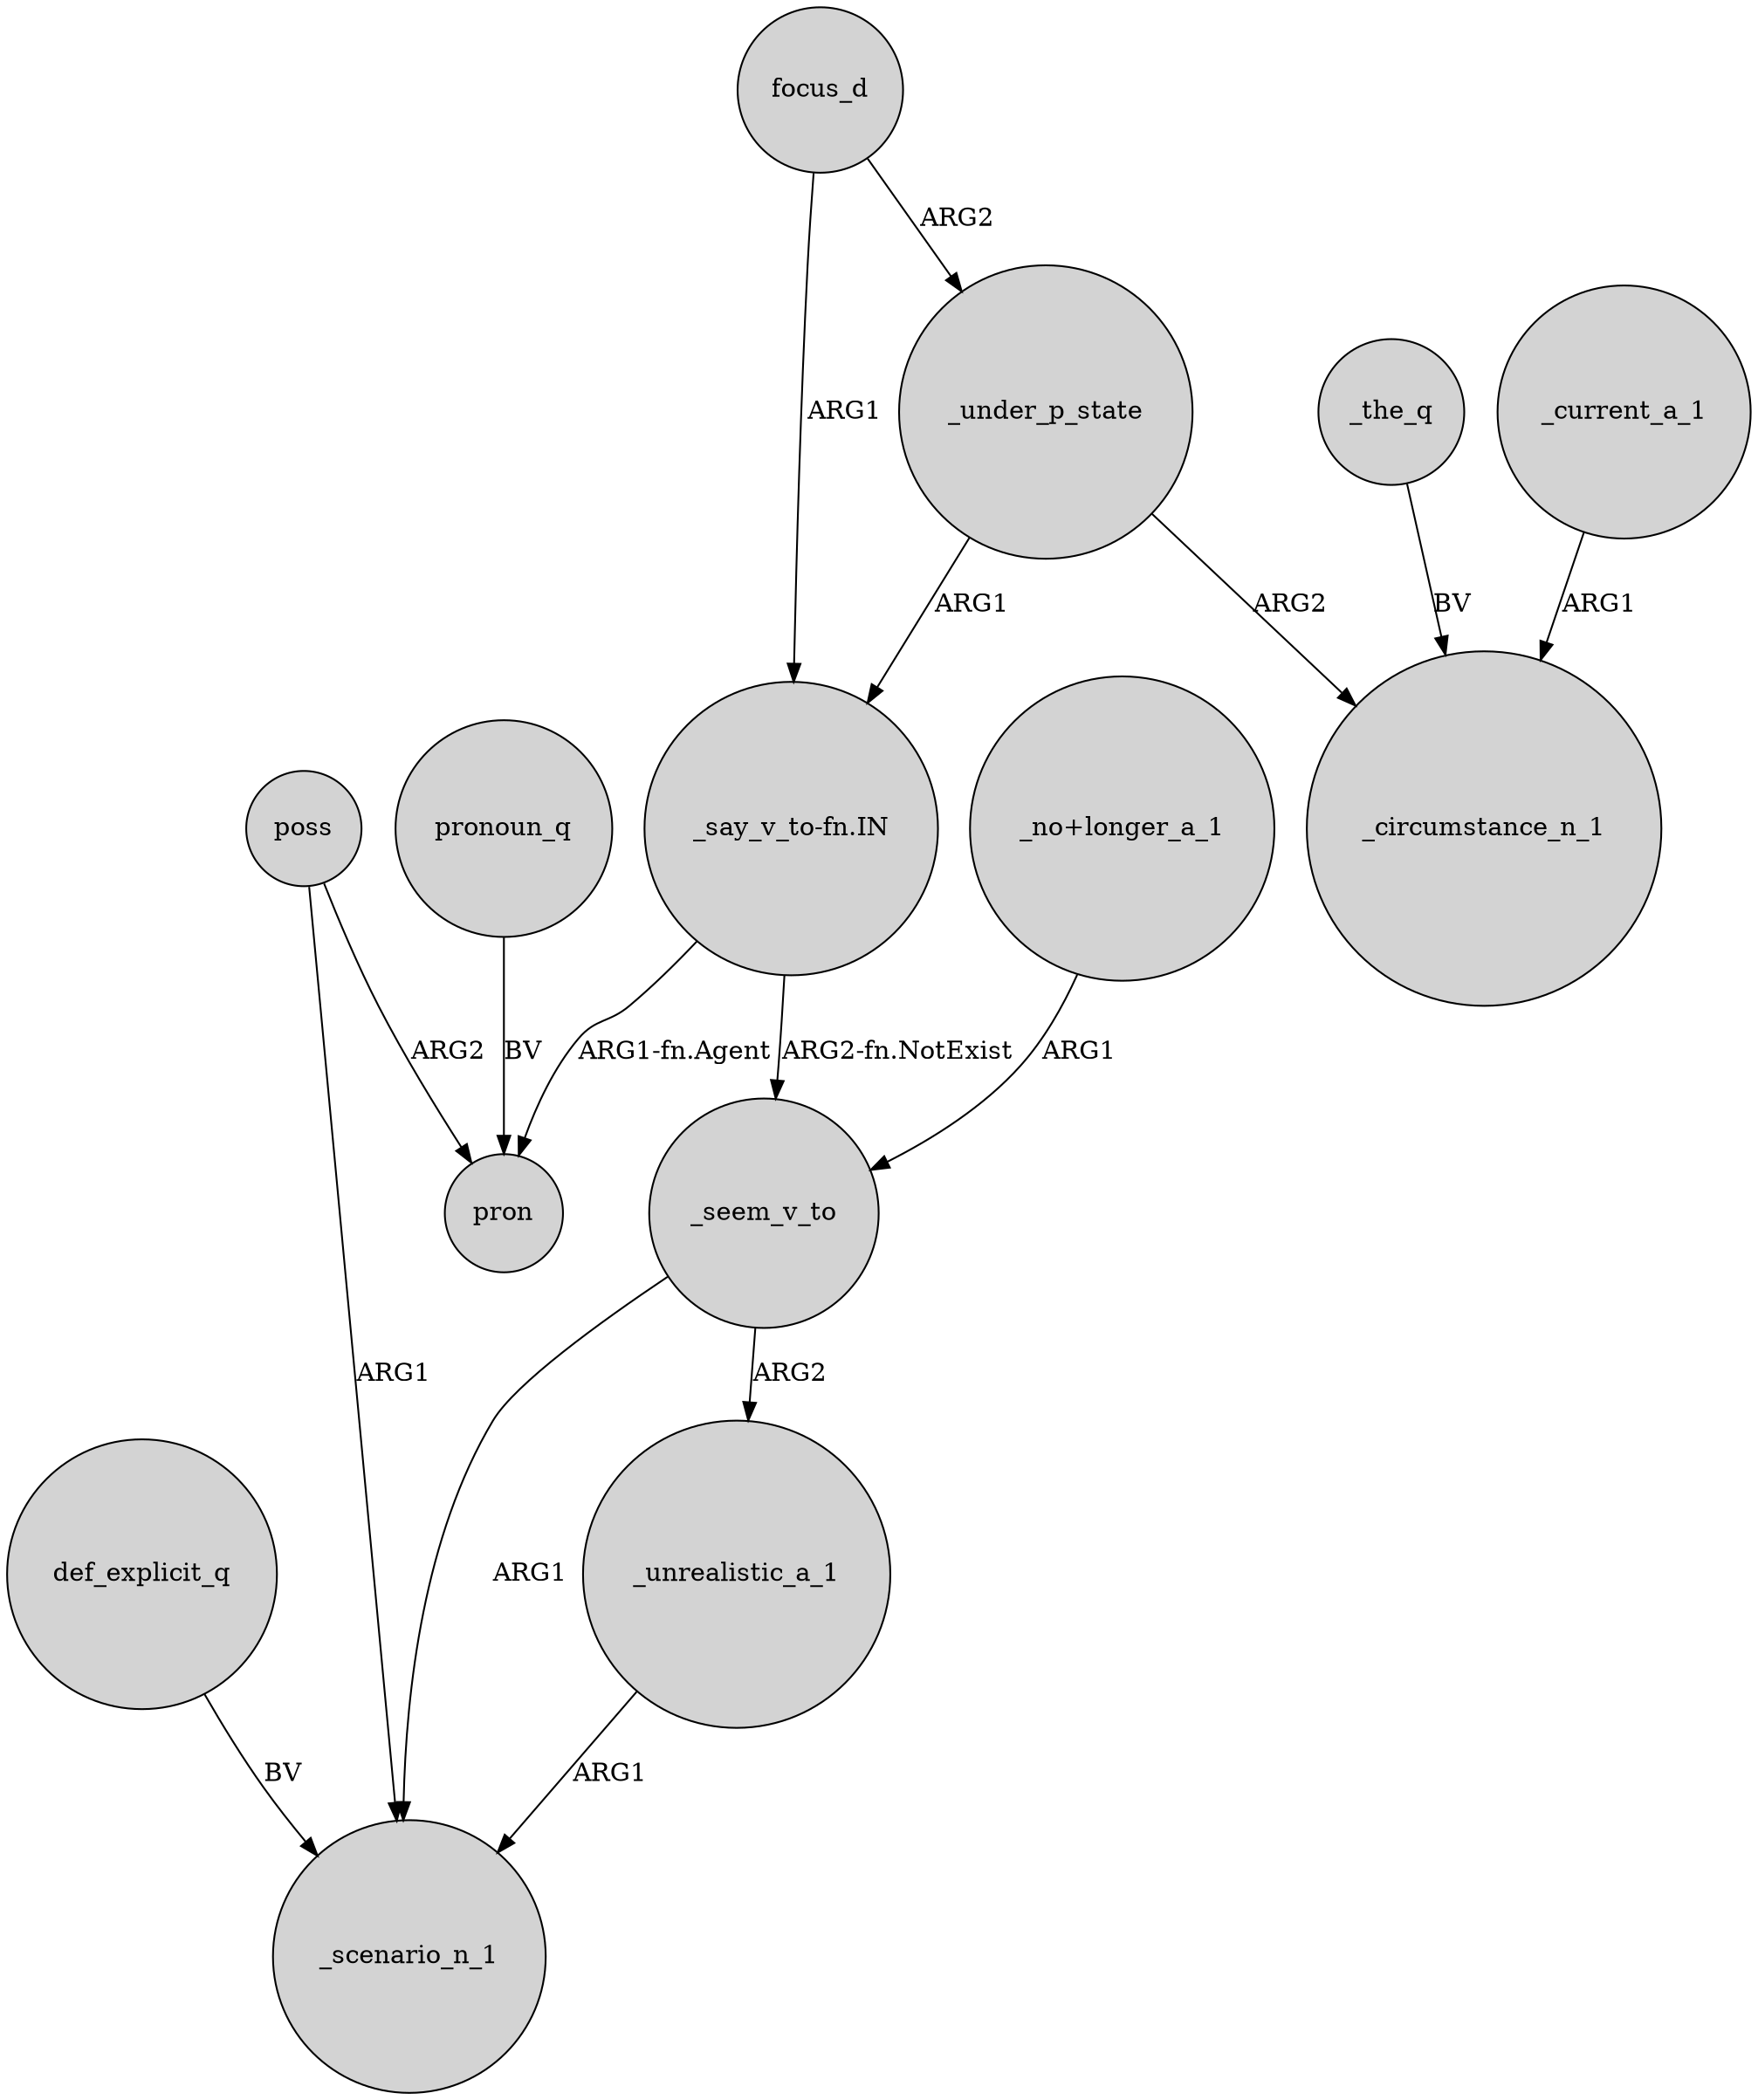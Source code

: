 digraph {
	node [shape=circle style=filled]
	_under_p_state -> "_say_v_to-fn.IN" [label=ARG1]
	_seem_v_to -> _unrealistic_a_1 [label=ARG2]
	_unrealistic_a_1 -> _scenario_n_1 [label=ARG1]
	def_explicit_q -> _scenario_n_1 [label=BV]
	_under_p_state -> _circumstance_n_1 [label=ARG2]
	poss -> _scenario_n_1 [label=ARG1]
	_current_a_1 -> _circumstance_n_1 [label=ARG1]
	"_say_v_to-fn.IN" -> _seem_v_to [label="ARG2-fn.NotExist"]
	poss -> pron [label=ARG2]
	"_no+longer_a_1" -> _seem_v_to [label=ARG1]
	focus_d -> _under_p_state [label=ARG2]
	_the_q -> _circumstance_n_1 [label=BV]
	_seem_v_to -> _scenario_n_1 [label=ARG1]
	focus_d -> "_say_v_to-fn.IN" [label=ARG1]
	"_say_v_to-fn.IN" -> pron [label="ARG1-fn.Agent"]
	pronoun_q -> pron [label=BV]
}
